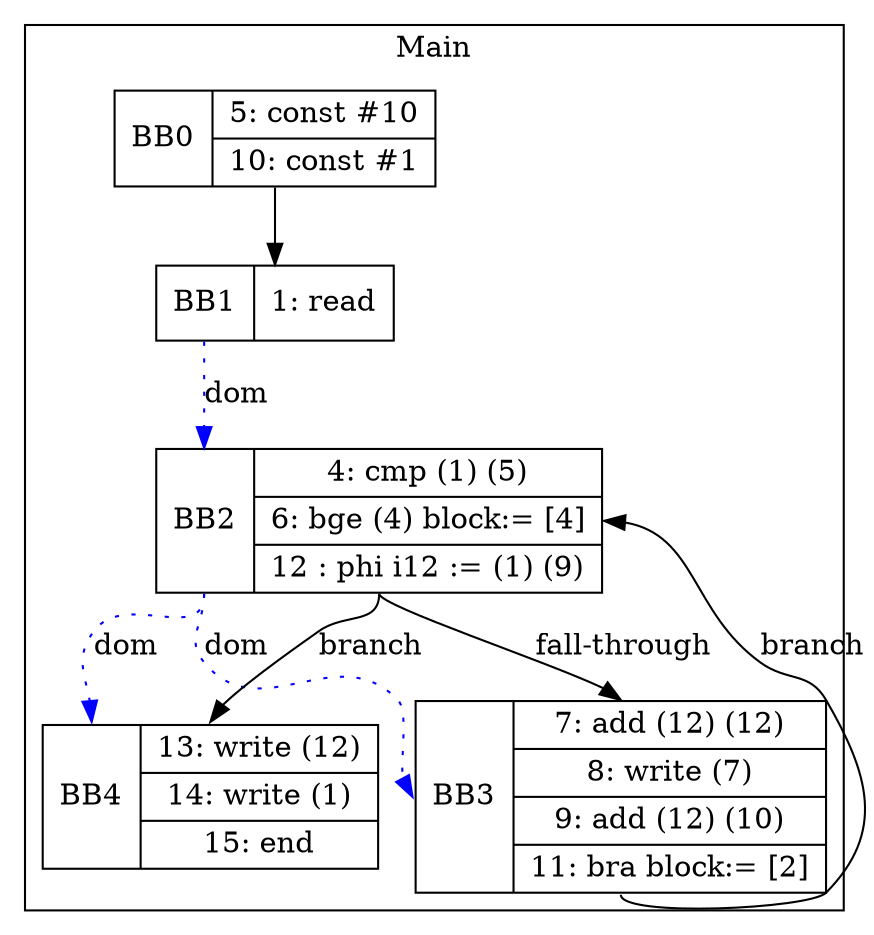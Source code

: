digraph G {
node [shape=record];
subgraph cluster_main{
label = "Main";
BB0 [shape=record, label="<b>BB0|{5: const #10|10: const #1}"];
BB1 [shape=record, label="<b>BB1|{1: read}"];
BB2 [shape=record, label="<b>BB2|{4: cmp (1) (5)|6: bge (4) block:= [4]|12 : phi i12 := (1) (9)}"];
BB3 [shape=record, label="<b>BB3|{7: add (12) (12)|8: write (7)|9: add (12) (10)|11: bra block:= [2]}"];
BB4 [shape=record, label="<b>BB4|{13: write (12)|14: write (1)|15: end}"];
}
BB0:s -> BB1:n ;
BB2:b -> BB3:b [color=blue, style=dotted, label="dom"];
BB2:b -> BB4:b [color=blue, style=dotted, label="dom"];
BB1:b -> BB2:b [color=blue, style=dotted, label="dom"];
BB2:s -> BB4:n [label="branch"];
BB3:s -> BB2:e [label="branch"];
BB2:s -> BB3:n [label="fall-through"];
}
